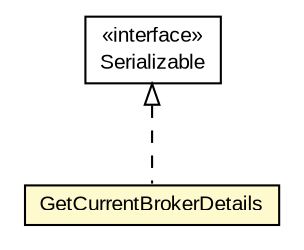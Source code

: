 #!/usr/local/bin/dot
#
# Class diagram 
# Generated by UMLGraph version R5_6-24-gf6e263 (http://www.umlgraph.org/)
#

digraph G {
	edge [fontname="arial",fontsize=10,labelfontname="arial",labelfontsize=10];
	node [fontname="arial",fontsize=10,shape=plaintext];
	nodesep=0.25;
	ranksep=0.5;
	// org.miloss.fgsms.services.interfaces.dataaccessservice.GetCurrentBrokerDetails
	c460921 [label=<<table title="org.miloss.fgsms.services.interfaces.dataaccessservice.GetCurrentBrokerDetails" border="0" cellborder="1" cellspacing="0" cellpadding="2" port="p" bgcolor="lemonChiffon" href="./GetCurrentBrokerDetails.html">
		<tr><td><table border="0" cellspacing="0" cellpadding="1">
<tr><td align="center" balign="center"> GetCurrentBrokerDetails </td></tr>
		</table></td></tr>
		</table>>, URL="./GetCurrentBrokerDetails.html", fontname="arial", fontcolor="black", fontsize=10.0];
	//org.miloss.fgsms.services.interfaces.dataaccessservice.GetCurrentBrokerDetails implements java.io.Serializable
	c461749:p -> c460921:p [dir=back,arrowtail=empty,style=dashed];
	// java.io.Serializable
	c461749 [label=<<table title="java.io.Serializable" border="0" cellborder="1" cellspacing="0" cellpadding="2" port="p" href="http://java.sun.com/j2se/1.4.2/docs/api/java/io/Serializable.html">
		<tr><td><table border="0" cellspacing="0" cellpadding="1">
<tr><td align="center" balign="center"> &#171;interface&#187; </td></tr>
<tr><td align="center" balign="center"> Serializable </td></tr>
		</table></td></tr>
		</table>>, URL="http://java.sun.com/j2se/1.4.2/docs/api/java/io/Serializable.html", fontname="arial", fontcolor="black", fontsize=10.0];
}

